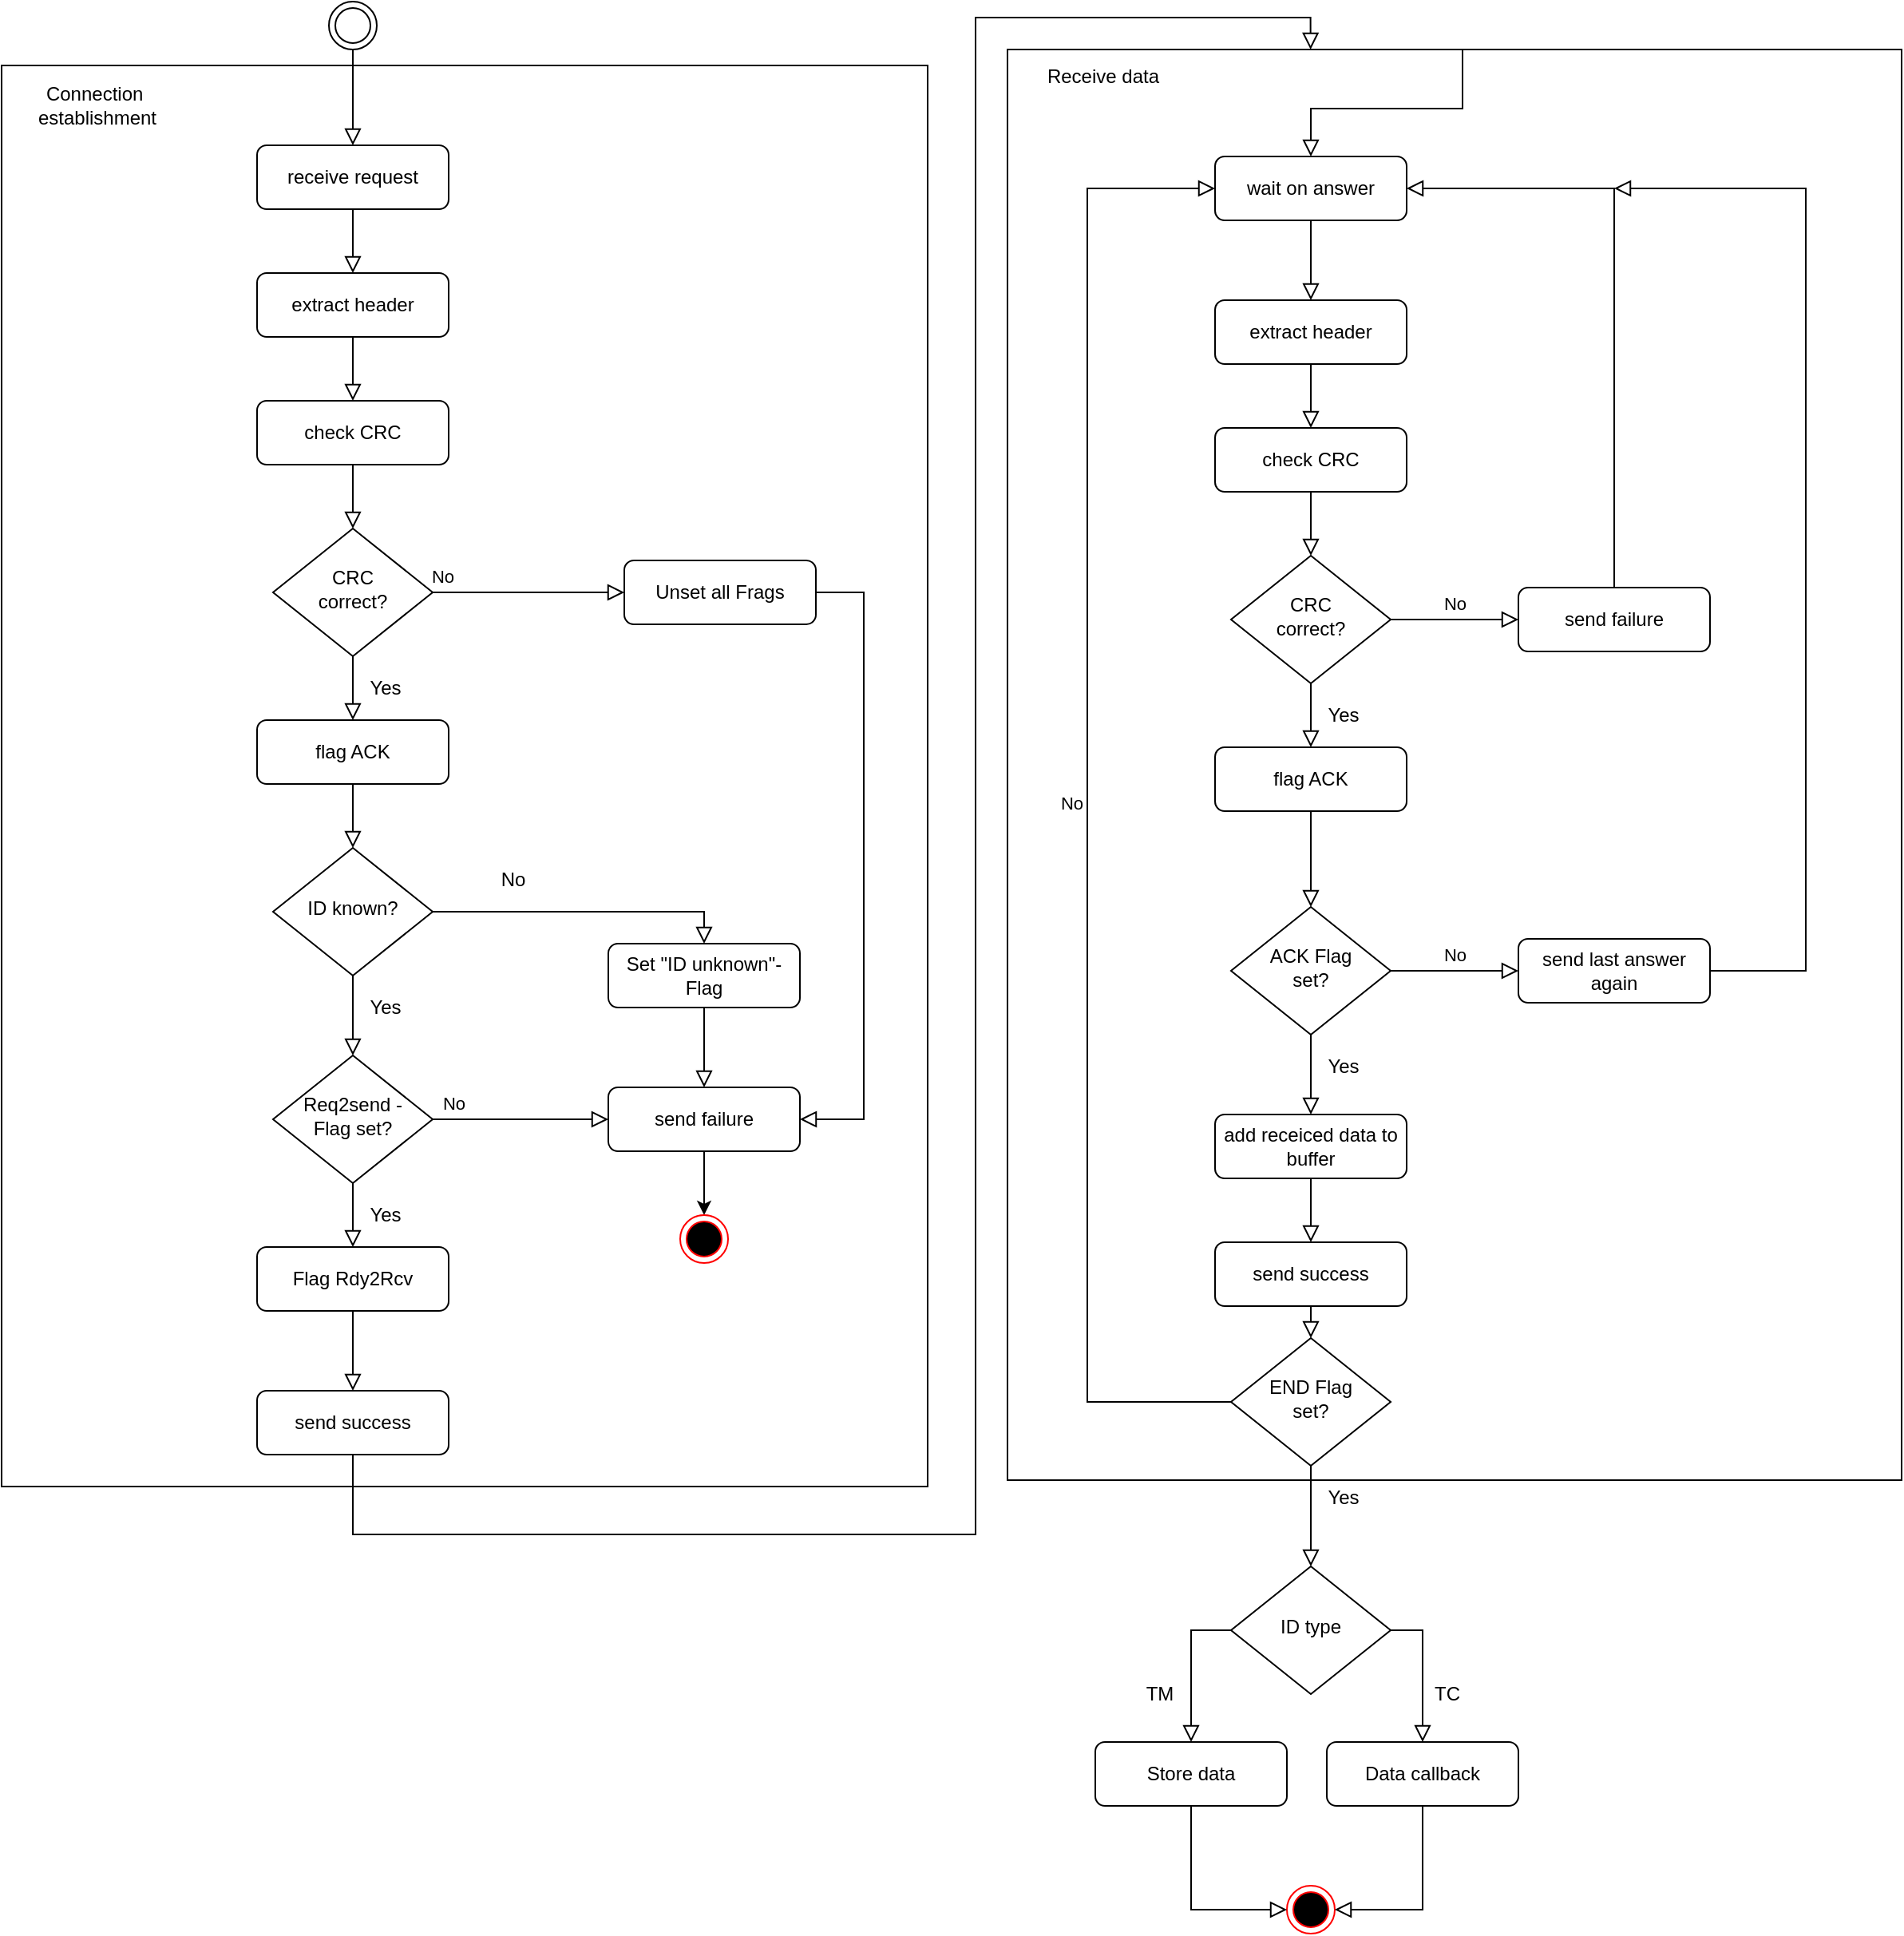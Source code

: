 <mxfile version="13.2.3" type="device"><diagram id="C5RBs43oDa-KdzZeNtuy" name="Page-1"><mxGraphModel dx="1572" dy="2151" grid="1" gridSize="10" guides="1" tooltips="1" connect="1" arrows="1" fold="1" page="1" pageScale="1" pageWidth="827" pageHeight="1169" math="0" shadow="0"><root><mxCell id="WIyWlLk6GJQsqaUBKTNV-0"/><mxCell id="WIyWlLk6GJQsqaUBKTNV-1" parent="WIyWlLk6GJQsqaUBKTNV-0"/><mxCell id="WIyWlLk6GJQsqaUBKTNV-2" value="" style="rounded=0;html=1;jettySize=auto;orthogonalLoop=1;fontSize=11;endArrow=block;endFill=0;endSize=8;strokeWidth=1;shadow=0;labelBackgroundColor=none;edgeStyle=orthogonalEdgeStyle;entryX=0.5;entryY=0;entryDx=0;entryDy=0;entryPerimeter=0;" parent="WIyWlLk6GJQsqaUBKTNV-1" source="WIyWlLk6GJQsqaUBKTNV-3" target="x0lvqLqrBU_UgT-Oj1TX-1" edge="1"><mxGeometry relative="1" as="geometry"><mxPoint x="220" y="455" as="targetPoint"/></mxGeometry></mxCell><mxCell id="WIyWlLk6GJQsqaUBKTNV-3" value="receive request" style="rounded=1;whiteSpace=wrap;html=1;fontSize=12;glass=0;strokeWidth=1;shadow=0;" parent="WIyWlLk6GJQsqaUBKTNV-1" vertex="1"><mxGeometry x="160" y="-60" width="120" height="40" as="geometry"/></mxCell><mxCell id="x0lvqLqrBU_UgT-Oj1TX-0" value="" style="rounded=0;html=1;jettySize=auto;orthogonalLoop=1;fontSize=11;endArrow=block;endFill=0;endSize=8;strokeWidth=1;shadow=0;labelBackgroundColor=none;edgeStyle=orthogonalEdgeStyle;entryX=0.5;entryY=0;entryDx=0;entryDy=0;" parent="WIyWlLk6GJQsqaUBKTNV-1" source="x0lvqLqrBU_UgT-Oj1TX-1" target="x0lvqLqrBU_UgT-Oj1TX-3" edge="1"><mxGeometry relative="1" as="geometry"><mxPoint x="250" y="70" as="targetPoint"/></mxGeometry></mxCell><mxCell id="x0lvqLqrBU_UgT-Oj1TX-1" value="extract header" style="rounded=1;whiteSpace=wrap;html=1;fontSize=12;glass=0;strokeWidth=1;shadow=0;" parent="WIyWlLk6GJQsqaUBKTNV-1" vertex="1"><mxGeometry x="160" y="20" width="120" height="40" as="geometry"/></mxCell><mxCell id="x0lvqLqrBU_UgT-Oj1TX-2" value="" style="rounded=0;html=1;jettySize=auto;orthogonalLoop=1;fontSize=11;endArrow=block;endFill=0;endSize=8;strokeWidth=1;shadow=0;labelBackgroundColor=none;edgeStyle=orthogonalEdgeStyle;" parent="WIyWlLk6GJQsqaUBKTNV-1" source="x0lvqLqrBU_UgT-Oj1TX-3" target="x0lvqLqrBU_UgT-Oj1TX-7" edge="1"><mxGeometry relative="1" as="geometry"><mxPoint x="220" y="230" as="targetPoint"/></mxGeometry></mxCell><mxCell id="x0lvqLqrBU_UgT-Oj1TX-3" value="check CRC" style="rounded=1;whiteSpace=wrap;html=1;fontSize=12;glass=0;strokeWidth=1;shadow=0;" parent="WIyWlLk6GJQsqaUBKTNV-1" vertex="1"><mxGeometry x="160" y="100" width="120" height="40" as="geometry"/></mxCell><mxCell id="x0lvqLqrBU_UgT-Oj1TX-6" value="No" style="edgeStyle=orthogonalEdgeStyle;rounded=0;html=1;jettySize=auto;orthogonalLoop=1;fontSize=11;endArrow=block;endFill=0;endSize=8;strokeWidth=1;shadow=0;labelBackgroundColor=none;exitX=1;exitY=0.5;exitDx=0;exitDy=0;" parent="WIyWlLk6GJQsqaUBKTNV-1" source="x0lvqLqrBU_UgT-Oj1TX-7" target="x0lvqLqrBU_UgT-Oj1TX-8" edge="1"><mxGeometry x="-0.9" y="10" relative="1" as="geometry"><mxPoint as="offset"/><Array as="points"><mxPoint x="420" y="220"/></Array></mxGeometry></mxCell><mxCell id="x0lvqLqrBU_UgT-Oj1TX-7" value="CRC &lt;br&gt;correct?" style="rhombus;whiteSpace=wrap;html=1;shadow=0;fontFamily=Helvetica;fontSize=12;align=center;strokeWidth=1;spacing=6;spacingTop=-4;" parent="WIyWlLk6GJQsqaUBKTNV-1" vertex="1"><mxGeometry x="170" y="180" width="100" height="80" as="geometry"/></mxCell><mxCell id="x0lvqLqrBU_UgT-Oj1TX-8" value="Unset all Frags" style="rounded=1;whiteSpace=wrap;html=1;fontSize=12;glass=0;strokeWidth=1;shadow=0;" parent="WIyWlLk6GJQsqaUBKTNV-1" vertex="1"><mxGeometry x="390" y="200" width="120" height="40" as="geometry"/></mxCell><mxCell id="x0lvqLqrBU_UgT-Oj1TX-10" value="" style="rounded=0;html=1;jettySize=auto;orthogonalLoop=1;fontSize=11;endArrow=block;endFill=0;endSize=8;strokeWidth=1;shadow=0;labelBackgroundColor=none;edgeStyle=orthogonalEdgeStyle;exitX=0.5;exitY=1;exitDx=0;exitDy=0;entryX=0.5;entryY=0;entryDx=0;entryDy=0;" parent="WIyWlLk6GJQsqaUBKTNV-1" source="x0lvqLqrBU_UgT-Oj1TX-7" target="x0lvqLqrBU_UgT-Oj1TX-14" edge="1"><mxGeometry relative="1" as="geometry"><mxPoint x="220" y="390" as="targetPoint"/><mxPoint x="219.5" y="340" as="sourcePoint"/></mxGeometry></mxCell><mxCell id="x0lvqLqrBU_UgT-Oj1TX-14" value="flag ACK" style="rounded=1;whiteSpace=wrap;html=1;fontSize=12;glass=0;strokeWidth=1;shadow=0;" parent="WIyWlLk6GJQsqaUBKTNV-1" vertex="1"><mxGeometry x="160" y="300" width="120" height="40" as="geometry"/></mxCell><mxCell id="x0lvqLqrBU_UgT-Oj1TX-15" value="Yes" style="text;html=1;align=center;verticalAlign=middle;resizable=0;points=[];autosize=1;" parent="WIyWlLk6GJQsqaUBKTNV-1" vertex="1"><mxGeometry x="220" y="270" width="40" height="20" as="geometry"/></mxCell><mxCell id="x0lvqLqrBU_UgT-Oj1TX-20" value="No" style="edgeStyle=orthogonalEdgeStyle;rounded=0;html=1;jettySize=auto;orthogonalLoop=1;fontSize=11;endArrow=block;endFill=0;endSize=8;strokeWidth=1;shadow=0;labelBackgroundColor=none;entryX=0;entryY=0.5;entryDx=0;entryDy=0;" parent="WIyWlLk6GJQsqaUBKTNV-1" source="x0lvqLqrBU_UgT-Oj1TX-21" target="x0lvqLqrBU_UgT-Oj1TX-44" edge="1"><mxGeometry x="-0.765" y="10" relative="1" as="geometry"><mxPoint as="offset"/><mxPoint x="410" y="590" as="targetPoint"/><Array as="points"><mxPoint x="350" y="550"/><mxPoint x="350" y="550"/></Array></mxGeometry></mxCell><mxCell id="x0lvqLqrBU_UgT-Oj1TX-21" value="Req2send -&lt;br&gt;Flag set?" style="rhombus;whiteSpace=wrap;html=1;shadow=0;fontFamily=Helvetica;fontSize=12;align=center;strokeWidth=1;spacing=6;spacingTop=-4;" parent="WIyWlLk6GJQsqaUBKTNV-1" vertex="1"><mxGeometry x="170" y="510" width="100" height="80" as="geometry"/></mxCell><mxCell id="x0lvqLqrBU_UgT-Oj1TX-23" value="" style="rounded=0;html=1;jettySize=auto;orthogonalLoop=1;fontSize=11;endArrow=block;endFill=0;endSize=8;strokeWidth=1;shadow=0;labelBackgroundColor=none;edgeStyle=orthogonalEdgeStyle;exitX=0.5;exitY=1;exitDx=0;exitDy=0;entryX=0.5;entryY=0;entryDx=0;entryDy=0;" parent="WIyWlLk6GJQsqaUBKTNV-1" source="x0lvqLqrBU_UgT-Oj1TX-21" target="x0lvqLqrBU_UgT-Oj1TX-26" edge="1"><mxGeometry relative="1" as="geometry"><mxPoint x="220" y="660" as="targetPoint"/><mxPoint x="219.5" y="690" as="sourcePoint"/></mxGeometry></mxCell><mxCell id="x0lvqLqrBU_UgT-Oj1TX-24" value="Yes" style="text;html=1;align=center;verticalAlign=middle;resizable=0;points=[];autosize=1;" parent="WIyWlLk6GJQsqaUBKTNV-1" vertex="1"><mxGeometry x="220" y="600" width="40" height="20" as="geometry"/></mxCell><mxCell id="x0lvqLqrBU_UgT-Oj1TX-26" value="Flag Rdy2Rcv" style="rounded=1;whiteSpace=wrap;html=1;fontSize=12;glass=0;strokeWidth=1;shadow=0;" parent="WIyWlLk6GJQsqaUBKTNV-1" vertex="1"><mxGeometry x="160" y="630" width="120" height="40" as="geometry"/></mxCell><mxCell id="x0lvqLqrBU_UgT-Oj1TX-43" value="" style="rounded=0;html=1;jettySize=auto;orthogonalLoop=1;fontSize=11;endArrow=block;endFill=0;endSize=8;strokeWidth=1;shadow=0;labelBackgroundColor=none;edgeStyle=orthogonalEdgeStyle;exitX=1;exitY=0.5;exitDx=0;exitDy=0;entryX=1;entryY=0.5;entryDx=0;entryDy=0;" parent="WIyWlLk6GJQsqaUBKTNV-1" source="x0lvqLqrBU_UgT-Oj1TX-8" target="x0lvqLqrBU_UgT-Oj1TX-44" edge="1"><mxGeometry relative="1" as="geometry"><mxPoint x="390" y="710" as="targetPoint"/><mxPoint x="250" y="500" as="sourcePoint"/><Array as="points"><mxPoint x="540" y="220"/><mxPoint x="540" y="550"/></Array></mxGeometry></mxCell><mxCell id="x0lvqLqrBU_UgT-Oj1TX-52" value="" style="edgeStyle=orthogonalEdgeStyle;rounded=0;orthogonalLoop=1;jettySize=auto;html=1;entryX=0.5;entryY=0;entryDx=0;entryDy=0;exitX=0.5;exitY=1;exitDx=0;exitDy=0;" parent="WIyWlLk6GJQsqaUBKTNV-1" source="x0lvqLqrBU_UgT-Oj1TX-44" target="x0lvqLqrBU_UgT-Oj1TX-102" edge="1"><mxGeometry relative="1" as="geometry"><mxPoint x="461" y="730" as="targetPoint"/><mxPoint x="440" y="630" as="sourcePoint"/><Array as="points"/></mxGeometry></mxCell><mxCell id="x0lvqLqrBU_UgT-Oj1TX-44" value="send failure" style="rounded=1;whiteSpace=wrap;html=1;fontSize=12;glass=0;strokeWidth=1;shadow=0;" parent="WIyWlLk6GJQsqaUBKTNV-1" vertex="1"><mxGeometry x="380" y="530" width="120" height="40" as="geometry"/></mxCell><mxCell id="x0lvqLqrBU_UgT-Oj1TX-45" value="send success" style="rounded=1;whiteSpace=wrap;html=1;fontSize=12;glass=0;strokeWidth=1;shadow=0;" parent="WIyWlLk6GJQsqaUBKTNV-1" vertex="1"><mxGeometry x="160" y="720" width="120" height="40" as="geometry"/></mxCell><mxCell id="x0lvqLqrBU_UgT-Oj1TX-46" value="" style="rounded=0;html=1;jettySize=auto;orthogonalLoop=1;fontSize=11;endArrow=block;endFill=0;endSize=8;strokeWidth=1;shadow=0;labelBackgroundColor=none;edgeStyle=orthogonalEdgeStyle;exitX=0.5;exitY=1;exitDx=0;exitDy=0;entryX=0.5;entryY=0;entryDx=0;entryDy=0;" parent="WIyWlLk6GJQsqaUBKTNV-1" source="x0lvqLqrBU_UgT-Oj1TX-26" target="x0lvqLqrBU_UgT-Oj1TX-45" edge="1"><mxGeometry relative="1" as="geometry"><mxPoint x="400" y="730" as="targetPoint"/><mxPoint x="400" y="680" as="sourcePoint"/></mxGeometry></mxCell><mxCell id="x0lvqLqrBU_UgT-Oj1TX-49" value="wait on answer" style="rounded=1;whiteSpace=wrap;html=1;fontSize=12;glass=0;strokeWidth=1;shadow=0;" parent="WIyWlLk6GJQsqaUBKTNV-1" vertex="1"><mxGeometry x="760" y="-53" width="120" height="40" as="geometry"/></mxCell><mxCell id="x0lvqLqrBU_UgT-Oj1TX-50" value="" style="rounded=0;html=1;jettySize=auto;orthogonalLoop=1;fontSize=11;endArrow=block;endFill=0;endSize=8;strokeWidth=1;shadow=0;labelBackgroundColor=none;edgeStyle=orthogonalEdgeStyle;exitX=0.5;exitY=1;exitDx=0;exitDy=0;entryX=0.339;entryY=0;entryDx=0;entryDy=0;entryPerimeter=0;" parent="WIyWlLk6GJQsqaUBKTNV-1" source="x0lvqLqrBU_UgT-Oj1TX-45" target="x0lvqLqrBU_UgT-Oj1TX-92" edge="1"><mxGeometry relative="1" as="geometry"><mxPoint x="220" y="850" as="targetPoint"/><mxPoint x="400" y="680" as="sourcePoint"/><Array as="points"><mxPoint x="220" y="810"/><mxPoint x="610" y="810"/><mxPoint x="610" y="-140"/><mxPoint x="820" y="-140"/></Array></mxGeometry></mxCell><mxCell id="x0lvqLqrBU_UgT-Oj1TX-54" value="" style="rounded=0;html=1;jettySize=auto;orthogonalLoop=1;fontSize=11;endArrow=block;endFill=0;endSize=8;strokeWidth=1;shadow=0;labelBackgroundColor=none;edgeStyle=orthogonalEdgeStyle;entryX=0.5;entryY=0;entryDx=0;entryDy=0;" parent="WIyWlLk6GJQsqaUBKTNV-1" source="x0lvqLqrBU_UgT-Oj1TX-55" target="x0lvqLqrBU_UgT-Oj1TX-57" edge="1"><mxGeometry relative="1" as="geometry"><mxPoint x="850" y="87" as="targetPoint"/></mxGeometry></mxCell><mxCell id="x0lvqLqrBU_UgT-Oj1TX-55" value="extract header" style="rounded=1;whiteSpace=wrap;html=1;fontSize=12;glass=0;strokeWidth=1;shadow=0;" parent="WIyWlLk6GJQsqaUBKTNV-1" vertex="1"><mxGeometry x="760" y="37" width="120" height="40" as="geometry"/></mxCell><mxCell id="x0lvqLqrBU_UgT-Oj1TX-56" value="" style="rounded=0;html=1;jettySize=auto;orthogonalLoop=1;fontSize=11;endArrow=block;endFill=0;endSize=8;strokeWidth=1;shadow=0;labelBackgroundColor=none;edgeStyle=orthogonalEdgeStyle;" parent="WIyWlLk6GJQsqaUBKTNV-1" source="x0lvqLqrBU_UgT-Oj1TX-57" target="x0lvqLqrBU_UgT-Oj1TX-58" edge="1"><mxGeometry relative="1" as="geometry"><mxPoint x="820" y="247" as="targetPoint"/></mxGeometry></mxCell><mxCell id="x0lvqLqrBU_UgT-Oj1TX-57" value="check CRC" style="rounded=1;whiteSpace=wrap;html=1;fontSize=12;glass=0;strokeWidth=1;shadow=0;" parent="WIyWlLk6GJQsqaUBKTNV-1" vertex="1"><mxGeometry x="760" y="117" width="120" height="40" as="geometry"/></mxCell><mxCell id="x0lvqLqrBU_UgT-Oj1TX-58" value="CRC &lt;br&gt;correct?" style="rhombus;whiteSpace=wrap;html=1;shadow=0;fontFamily=Helvetica;fontSize=12;align=center;strokeWidth=1;spacing=6;spacingTop=-4;" parent="WIyWlLk6GJQsqaUBKTNV-1" vertex="1"><mxGeometry x="770" y="197" width="100" height="80" as="geometry"/></mxCell><mxCell id="x0lvqLqrBU_UgT-Oj1TX-59" value="" style="rounded=0;html=1;jettySize=auto;orthogonalLoop=1;fontSize=11;endArrow=block;endFill=0;endSize=8;strokeWidth=1;shadow=0;labelBackgroundColor=none;edgeStyle=orthogonalEdgeStyle;exitX=0.5;exitY=1;exitDx=0;exitDy=0;entryX=0.5;entryY=0;entryDx=0;entryDy=0;" parent="WIyWlLk6GJQsqaUBKTNV-1" source="x0lvqLqrBU_UgT-Oj1TX-58" target="x0lvqLqrBU_UgT-Oj1TX-61" edge="1"><mxGeometry relative="1" as="geometry"><mxPoint x="820" y="407" as="targetPoint"/><mxPoint x="819.5" y="357" as="sourcePoint"/></mxGeometry></mxCell><mxCell id="x0lvqLqrBU_UgT-Oj1TX-60" value="" style="rounded=0;html=1;jettySize=auto;orthogonalLoop=1;fontSize=11;endArrow=block;endFill=0;endSize=8;strokeWidth=1;shadow=0;labelBackgroundColor=none;edgeStyle=orthogonalEdgeStyle;entryX=0.5;entryY=0;entryDx=0;entryDy=0;" parent="WIyWlLk6GJQsqaUBKTNV-1" source="x0lvqLqrBU_UgT-Oj1TX-61" target="x0lvqLqrBU_UgT-Oj1TX-67" edge="1"><mxGeometry relative="1" as="geometry"><mxPoint x="820" y="407" as="targetPoint"/></mxGeometry></mxCell><mxCell id="x0lvqLqrBU_UgT-Oj1TX-61" value="flag ACK" style="rounded=1;whiteSpace=wrap;html=1;fontSize=12;glass=0;strokeWidth=1;shadow=0;" parent="WIyWlLk6GJQsqaUBKTNV-1" vertex="1"><mxGeometry x="760" y="317" width="120" height="40" as="geometry"/></mxCell><mxCell id="x0lvqLqrBU_UgT-Oj1TX-62" value="Yes" style="text;html=1;align=center;verticalAlign=middle;resizable=0;points=[];autosize=1;" parent="WIyWlLk6GJQsqaUBKTNV-1" vertex="1"><mxGeometry x="820" y="287" width="40" height="20" as="geometry"/></mxCell><mxCell id="x0lvqLqrBU_UgT-Oj1TX-63" value="" style="rounded=0;html=1;jettySize=auto;orthogonalLoop=1;fontSize=11;endArrow=block;endFill=0;endSize=8;strokeWidth=1;shadow=0;labelBackgroundColor=none;edgeStyle=orthogonalEdgeStyle;exitX=0.5;exitY=1;exitDx=0;exitDy=0;entryX=0.5;entryY=0;entryDx=0;entryDy=0;" parent="WIyWlLk6GJQsqaUBKTNV-1" source="x0lvqLqrBU_UgT-Oj1TX-49" target="x0lvqLqrBU_UgT-Oj1TX-55" edge="1"><mxGeometry relative="1" as="geometry"><mxPoint x="830" y="-43" as="targetPoint"/><mxPoint x="830" y="-93" as="sourcePoint"/></mxGeometry></mxCell><mxCell id="x0lvqLqrBU_UgT-Oj1TX-66" value="No" style="edgeStyle=orthogonalEdgeStyle;rounded=0;html=1;jettySize=auto;orthogonalLoop=1;fontSize=11;endArrow=block;endFill=0;endSize=8;strokeWidth=1;shadow=0;labelBackgroundColor=none;entryX=0;entryY=0.5;entryDx=0;entryDy=0;" parent="WIyWlLk6GJQsqaUBKTNV-1" source="x0lvqLqrBU_UgT-Oj1TX-67" target="x0lvqLqrBU_UgT-Oj1TX-71" edge="1"><mxGeometry y="10" relative="1" as="geometry"><mxPoint as="offset"/><mxPoint x="960" y="537" as="targetPoint"/></mxGeometry></mxCell><mxCell id="x0lvqLqrBU_UgT-Oj1TX-67" value="ACK Flag &lt;br&gt;set?" style="rhombus;whiteSpace=wrap;html=1;shadow=0;fontFamily=Helvetica;fontSize=12;align=center;strokeWidth=1;spacing=6;spacingTop=-4;" parent="WIyWlLk6GJQsqaUBKTNV-1" vertex="1"><mxGeometry x="770" y="417" width="100" height="80" as="geometry"/></mxCell><mxCell id="x0lvqLqrBU_UgT-Oj1TX-68" value="" style="rounded=0;html=1;jettySize=auto;orthogonalLoop=1;fontSize=11;endArrow=block;endFill=0;endSize=8;strokeWidth=1;shadow=0;labelBackgroundColor=none;edgeStyle=orthogonalEdgeStyle;exitX=0.5;exitY=1;exitDx=0;exitDy=0;entryX=0.5;entryY=0;entryDx=0;entryDy=0;" parent="WIyWlLk6GJQsqaUBKTNV-1" source="x0lvqLqrBU_UgT-Oj1TX-67" target="x0lvqLqrBU_UgT-Oj1TX-70" edge="1"><mxGeometry relative="1" as="geometry"><mxPoint x="820" y="537" as="targetPoint"/><mxPoint x="819.5" y="597" as="sourcePoint"/></mxGeometry></mxCell><mxCell id="x0lvqLqrBU_UgT-Oj1TX-69" value="Yes" style="text;html=1;align=center;verticalAlign=middle;resizable=0;points=[];autosize=1;" parent="WIyWlLk6GJQsqaUBKTNV-1" vertex="1"><mxGeometry x="820" y="507" width="40" height="20" as="geometry"/></mxCell><mxCell id="x0lvqLqrBU_UgT-Oj1TX-70" value="add receiced data to buffer" style="rounded=1;whiteSpace=wrap;html=1;fontSize=12;glass=0;strokeWidth=1;shadow=0;" parent="WIyWlLk6GJQsqaUBKTNV-1" vertex="1"><mxGeometry x="760" y="547" width="120" height="40" as="geometry"/></mxCell><mxCell id="x0lvqLqrBU_UgT-Oj1TX-71" value="send last answer again" style="rounded=1;whiteSpace=wrap;html=1;fontSize=12;glass=0;strokeWidth=1;shadow=0;" parent="WIyWlLk6GJQsqaUBKTNV-1" vertex="1"><mxGeometry x="950" y="437" width="120" height="40" as="geometry"/></mxCell><mxCell id="x0lvqLqrBU_UgT-Oj1TX-72" value="" style="rounded=0;html=1;jettySize=auto;orthogonalLoop=1;fontSize=11;endArrow=block;endFill=0;endSize=8;strokeWidth=1;shadow=0;labelBackgroundColor=none;edgeStyle=orthogonalEdgeStyle;exitX=1;exitY=0.5;exitDx=0;exitDy=0;" parent="WIyWlLk6GJQsqaUBKTNV-1" source="x0lvqLqrBU_UgT-Oj1TX-71" edge="1"><mxGeometry relative="1" as="geometry"><mxPoint x="1010" y="-33" as="targetPoint"/><mxPoint x="830" y="167" as="sourcePoint"/><Array as="points"><mxPoint x="1130" y="457"/><mxPoint x="1130" y="-33"/></Array></mxGeometry></mxCell><mxCell id="x0lvqLqrBU_UgT-Oj1TX-74" value="END Flag &lt;br&gt;set?" style="rhombus;whiteSpace=wrap;html=1;shadow=0;fontFamily=Helvetica;fontSize=12;align=center;strokeWidth=1;spacing=6;spacingTop=-4;" parent="WIyWlLk6GJQsqaUBKTNV-1" vertex="1"><mxGeometry x="770" y="687" width="100" height="80" as="geometry"/></mxCell><mxCell id="x0lvqLqrBU_UgT-Oj1TX-79" value="No" style="edgeStyle=orthogonalEdgeStyle;rounded=0;html=1;jettySize=auto;orthogonalLoop=1;fontSize=11;endArrow=block;endFill=0;endSize=8;strokeWidth=1;shadow=0;labelBackgroundColor=none;exitX=0;exitY=0.5;exitDx=0;exitDy=0;entryX=0;entryY=0.5;entryDx=0;entryDy=0;" parent="WIyWlLk6GJQsqaUBKTNV-1" source="x0lvqLqrBU_UgT-Oj1TX-74" target="x0lvqLqrBU_UgT-Oj1TX-49" edge="1"><mxGeometry y="10" relative="1" as="geometry"><mxPoint as="offset"/><mxPoint x="680" y="-33" as="targetPoint"/><mxPoint x="680" y="666.5" as="sourcePoint"/><Array as="points"><mxPoint x="680" y="727"/><mxPoint x="680" y="-33"/></Array></mxGeometry></mxCell><mxCell id="x0lvqLqrBU_UgT-Oj1TX-80" value="No" style="edgeStyle=orthogonalEdgeStyle;rounded=0;html=1;jettySize=auto;orthogonalLoop=1;fontSize=11;endArrow=block;endFill=0;endSize=8;strokeWidth=1;shadow=0;labelBackgroundColor=none;exitX=1;exitY=0.5;exitDx=0;exitDy=0;entryX=0;entryY=0.5;entryDx=0;entryDy=0;" parent="WIyWlLk6GJQsqaUBKTNV-1" source="x0lvqLqrBU_UgT-Oj1TX-58" target="x0lvqLqrBU_UgT-Oj1TX-81" edge="1"><mxGeometry y="10" relative="1" as="geometry"><mxPoint as="offset"/><mxPoint x="940" y="137" as="targetPoint"/><mxPoint x="880" y="467" as="sourcePoint"/></mxGeometry></mxCell><mxCell id="x0lvqLqrBU_UgT-Oj1TX-81" value="send failure" style="rounded=1;whiteSpace=wrap;html=1;fontSize=12;glass=0;strokeWidth=1;shadow=0;" parent="WIyWlLk6GJQsqaUBKTNV-1" vertex="1"><mxGeometry x="950" y="217" width="120" height="40" as="geometry"/></mxCell><mxCell id="x0lvqLqrBU_UgT-Oj1TX-82" value="" style="rounded=0;html=1;jettySize=auto;orthogonalLoop=1;fontSize=11;endArrow=block;endFill=0;endSize=8;strokeWidth=1;shadow=0;labelBackgroundColor=none;edgeStyle=orthogonalEdgeStyle;exitX=0.5;exitY=0;exitDx=0;exitDy=0;entryX=1;entryY=0.5;entryDx=0;entryDy=0;" parent="WIyWlLk6GJQsqaUBKTNV-1" source="x0lvqLqrBU_UgT-Oj1TX-81" target="x0lvqLqrBU_UgT-Oj1TX-49" edge="1"><mxGeometry relative="1" as="geometry"><mxPoint x="1000" y="-133" as="targetPoint"/><mxPoint x="1000" y="-183" as="sourcePoint"/></mxGeometry></mxCell><mxCell id="x0lvqLqrBU_UgT-Oj1TX-84" value="send success" style="rounded=1;whiteSpace=wrap;html=1;fontSize=12;glass=0;strokeWidth=1;shadow=0;" parent="WIyWlLk6GJQsqaUBKTNV-1" vertex="1"><mxGeometry x="760" y="627" width="120" height="40" as="geometry"/></mxCell><mxCell id="x0lvqLqrBU_UgT-Oj1TX-85" value="" style="rounded=0;html=1;jettySize=auto;orthogonalLoop=1;fontSize=11;endArrow=block;endFill=0;endSize=8;strokeWidth=1;shadow=0;labelBackgroundColor=none;edgeStyle=orthogonalEdgeStyle;entryX=0.5;entryY=0;entryDx=0;entryDy=0;exitX=0.5;exitY=1;exitDx=0;exitDy=0;" parent="WIyWlLk6GJQsqaUBKTNV-1" source="x0lvqLqrBU_UgT-Oj1TX-70" target="x0lvqLqrBU_UgT-Oj1TX-84" edge="1"><mxGeometry relative="1" as="geometry"><mxPoint x="830" y="427" as="targetPoint"/><mxPoint x="830" y="367" as="sourcePoint"/></mxGeometry></mxCell><mxCell id="x0lvqLqrBU_UgT-Oj1TX-86" value="" style="rounded=0;html=1;jettySize=auto;orthogonalLoop=1;fontSize=11;endArrow=block;endFill=0;endSize=8;strokeWidth=1;shadow=0;labelBackgroundColor=none;edgeStyle=orthogonalEdgeStyle;entryX=0.5;entryY=0;entryDx=0;entryDy=0;exitX=0.5;exitY=1;exitDx=0;exitDy=0;" parent="WIyWlLk6GJQsqaUBKTNV-1" source="x0lvqLqrBU_UgT-Oj1TX-84" target="x0lvqLqrBU_UgT-Oj1TX-74" edge="1"><mxGeometry relative="1" as="geometry"><mxPoint x="830" y="637" as="targetPoint"/><mxPoint x="830" y="597" as="sourcePoint"/></mxGeometry></mxCell><mxCell id="x0lvqLqrBU_UgT-Oj1TX-90" value="Yes" style="text;html=1;align=center;verticalAlign=middle;resizable=0;points=[];autosize=1;" parent="WIyWlLk6GJQsqaUBKTNV-1" vertex="1"><mxGeometry x="820" y="777" width="40" height="20" as="geometry"/></mxCell><mxCell id="x0lvqLqrBU_UgT-Oj1TX-92" value="" style="rounded=0;whiteSpace=wrap;html=1;fillColor=none;" parent="WIyWlLk6GJQsqaUBKTNV-1" vertex="1"><mxGeometry x="630" y="-120" width="560" height="896" as="geometry"/></mxCell><mxCell id="x0lvqLqrBU_UgT-Oj1TX-96" value="" style="rounded=0;html=1;jettySize=auto;orthogonalLoop=1;fontSize=11;endArrow=block;endFill=0;endSize=8;strokeWidth=1;shadow=0;labelBackgroundColor=none;edgeStyle=orthogonalEdgeStyle;exitX=0.5;exitY=0;exitDx=0;exitDy=0;" parent="WIyWlLk6GJQsqaUBKTNV-1" source="x0lvqLqrBU_UgT-Oj1TX-92" edge="1"><mxGeometry relative="1" as="geometry"><mxPoint x="820" y="-53" as="targetPoint"/><mxPoint x="869" y="-103" as="sourcePoint"/><Array as="points"><mxPoint x="915" y="-83"/><mxPoint x="820" y="-83"/></Array></mxGeometry></mxCell><mxCell id="x0lvqLqrBU_UgT-Oj1TX-97" value="Receive data" style="text;html=1;strokeColor=none;fillColor=none;align=center;verticalAlign=middle;whiteSpace=wrap;rounded=0;" parent="WIyWlLk6GJQsqaUBKTNV-1" vertex="1"><mxGeometry x="640" y="-113" width="100" height="20" as="geometry"/></mxCell><mxCell id="x0lvqLqrBU_UgT-Oj1TX-101" value="" style="ellipse;html=1;shape=endState;fillColor=#000000;strokeColor=#ff0000;" parent="WIyWlLk6GJQsqaUBKTNV-1" vertex="1"><mxGeometry x="805" y="1030" width="30" height="30" as="geometry"/></mxCell><mxCell id="x0lvqLqrBU_UgT-Oj1TX-102" value="" style="ellipse;html=1;shape=endState;fillColor=#000000;strokeColor=#ff0000;rotation=0;" parent="WIyWlLk6GJQsqaUBKTNV-1" vertex="1"><mxGeometry x="425" y="610" width="30" height="30" as="geometry"/></mxCell><mxCell id="x0lvqLqrBU_UgT-Oj1TX-105" value="" style="ellipse;shape=doubleEllipse;html=1;dashed=0;whitespace=wrap;aspect=fixed;fillColor=none;" parent="WIyWlLk6GJQsqaUBKTNV-1" vertex="1"><mxGeometry x="205" y="-150" width="30" height="30" as="geometry"/></mxCell><mxCell id="x0lvqLqrBU_UgT-Oj1TX-106" value="" style="rounded=0;html=1;jettySize=auto;orthogonalLoop=1;fontSize=11;endArrow=block;endFill=0;endSize=8;strokeWidth=1;shadow=0;labelBackgroundColor=none;edgeStyle=orthogonalEdgeStyle;exitX=0.5;exitY=1;exitDx=0;exitDy=0;" parent="WIyWlLk6GJQsqaUBKTNV-1" source="x0lvqLqrBU_UgT-Oj1TX-105" edge="1"><mxGeometry relative="1" as="geometry"><mxPoint x="220" y="-60" as="targetPoint"/><mxPoint x="230" y="70" as="sourcePoint"/></mxGeometry></mxCell><mxCell id="x0lvqLqrBU_UgT-Oj1TX-108" value="" style="rounded=0;html=1;jettySize=auto;orthogonalLoop=1;fontSize=11;endArrow=block;endFill=0;endSize=8;strokeWidth=1;shadow=0;labelBackgroundColor=none;edgeStyle=orthogonalEdgeStyle;entryX=0.5;entryY=0;entryDx=0;entryDy=0;exitX=0.5;exitY=1;exitDx=0;exitDy=0;" parent="WIyWlLk6GJQsqaUBKTNV-1" source="x0lvqLqrBU_UgT-Oj1TX-74" target="x0lvqLqrBU_UgT-Oj1TX-109" edge="1"><mxGeometry relative="1" as="geometry"><mxPoint x="150" y="1794" as="targetPoint"/><mxPoint x="150" y="1754" as="sourcePoint"/></mxGeometry></mxCell><mxCell id="x0lvqLqrBU_UgT-Oj1TX-109" value="ID type" style="rhombus;whiteSpace=wrap;html=1;shadow=0;fontFamily=Helvetica;fontSize=12;align=center;strokeWidth=1;spacing=6;spacingTop=-4;" parent="WIyWlLk6GJQsqaUBKTNV-1" vertex="1"><mxGeometry x="770" y="830" width="100" height="80" as="geometry"/></mxCell><mxCell id="x0lvqLqrBU_UgT-Oj1TX-110" value="" style="rounded=0;html=1;jettySize=auto;orthogonalLoop=1;fontSize=11;endArrow=block;endFill=0;endSize=8;strokeWidth=1;shadow=0;labelBackgroundColor=none;edgeStyle=orthogonalEdgeStyle;exitX=1;exitY=0.5;exitDx=0;exitDy=0;entryX=0.5;entryY=0;entryDx=0;entryDy=0;" parent="WIyWlLk6GJQsqaUBKTNV-1" source="x0lvqLqrBU_UgT-Oj1TX-109" target="x0lvqLqrBU_UgT-Oj1TX-117" edge="1"><mxGeometry relative="1" as="geometry"><mxPoint x="930" y="870" as="targetPoint"/><mxPoint x="830" y="800" as="sourcePoint"/></mxGeometry></mxCell><mxCell id="x0lvqLqrBU_UgT-Oj1TX-111" value="" style="rounded=0;html=1;jettySize=auto;orthogonalLoop=1;fontSize=11;endArrow=block;endFill=0;endSize=8;strokeWidth=1;shadow=0;labelBackgroundColor=none;edgeStyle=orthogonalEdgeStyle;exitX=0;exitY=0.5;exitDx=0;exitDy=0;entryX=0.5;entryY=0;entryDx=0;entryDy=0;" parent="WIyWlLk6GJQsqaUBKTNV-1" source="x0lvqLqrBU_UgT-Oj1TX-109" target="x0lvqLqrBU_UgT-Oj1TX-116" edge="1"><mxGeometry relative="1" as="geometry"><mxPoint x="710" y="870" as="targetPoint"/><mxPoint x="880" y="880" as="sourcePoint"/></mxGeometry></mxCell><mxCell id="x0lvqLqrBU_UgT-Oj1TX-113" value="TM" style="text;html=1;align=center;verticalAlign=middle;resizable=0;points=[];autosize=1;" parent="WIyWlLk6GJQsqaUBKTNV-1" vertex="1"><mxGeometry x="710" y="900" width="30" height="20" as="geometry"/></mxCell><mxCell id="x0lvqLqrBU_UgT-Oj1TX-114" value="TC" style="text;html=1;align=center;verticalAlign=middle;resizable=0;points=[];autosize=1;" parent="WIyWlLk6GJQsqaUBKTNV-1" vertex="1"><mxGeometry x="890" y="900" width="30" height="20" as="geometry"/></mxCell><mxCell id="x0lvqLqrBU_UgT-Oj1TX-116" value="Store data" style="rounded=1;whiteSpace=wrap;html=1;fontSize=12;glass=0;strokeWidth=1;shadow=0;" parent="WIyWlLk6GJQsqaUBKTNV-1" vertex="1"><mxGeometry x="685" y="940" width="120" height="40" as="geometry"/></mxCell><mxCell id="x0lvqLqrBU_UgT-Oj1TX-117" value="Data callback" style="rounded=1;whiteSpace=wrap;html=1;fontSize=12;glass=0;strokeWidth=1;shadow=0;" parent="WIyWlLk6GJQsqaUBKTNV-1" vertex="1"><mxGeometry x="830" y="940" width="120" height="40" as="geometry"/></mxCell><mxCell id="x0lvqLqrBU_UgT-Oj1TX-118" value="" style="rounded=0;html=1;jettySize=auto;orthogonalLoop=1;fontSize=11;endArrow=block;endFill=0;endSize=8;strokeWidth=1;shadow=0;labelBackgroundColor=none;edgeStyle=orthogonalEdgeStyle;exitX=0.5;exitY=1;exitDx=0;exitDy=0;entryX=1;entryY=0.5;entryDx=0;entryDy=0;" parent="WIyWlLk6GJQsqaUBKTNV-1" source="x0lvqLqrBU_UgT-Oj1TX-117" target="x0lvqLqrBU_UgT-Oj1TX-101" edge="1"><mxGeometry relative="1" as="geometry"><mxPoint x="900" y="950" as="targetPoint"/><mxPoint x="880" y="880" as="sourcePoint"/></mxGeometry></mxCell><mxCell id="x0lvqLqrBU_UgT-Oj1TX-119" value="" style="rounded=0;html=1;jettySize=auto;orthogonalLoop=1;fontSize=11;endArrow=block;endFill=0;endSize=8;strokeWidth=1;shadow=0;labelBackgroundColor=none;edgeStyle=orthogonalEdgeStyle;exitX=0.5;exitY=1;exitDx=0;exitDy=0;entryX=0;entryY=0.5;entryDx=0;entryDy=0;" parent="WIyWlLk6GJQsqaUBKTNV-1" source="x0lvqLqrBU_UgT-Oj1TX-116" target="x0lvqLqrBU_UgT-Oj1TX-101" edge="1"><mxGeometry relative="1" as="geometry"><mxPoint x="845" y="1055" as="targetPoint"/><mxPoint x="900" y="990" as="sourcePoint"/></mxGeometry></mxCell><mxCell id="DC_BM_Z26H_7DEuVp20w-3" value="ID known?" style="rhombus;whiteSpace=wrap;html=1;shadow=0;fontFamily=Helvetica;fontSize=12;align=center;strokeWidth=1;spacing=6;spacingTop=-4;" parent="WIyWlLk6GJQsqaUBKTNV-1" vertex="1"><mxGeometry x="170" y="380" width="100" height="80" as="geometry"/></mxCell><mxCell id="DC_BM_Z26H_7DEuVp20w-4" value="" style="rounded=0;html=1;jettySize=auto;orthogonalLoop=1;fontSize=11;endArrow=block;endFill=0;endSize=8;strokeWidth=1;shadow=0;labelBackgroundColor=none;edgeStyle=orthogonalEdgeStyle;exitX=0.5;exitY=1;exitDx=0;exitDy=0;entryX=0.5;entryY=0;entryDx=0;entryDy=0;" parent="WIyWlLk6GJQsqaUBKTNV-1" source="DC_BM_Z26H_7DEuVp20w-3" target="x0lvqLqrBU_UgT-Oj1TX-21" edge="1"><mxGeometry relative="1" as="geometry"><mxPoint x="220" y="420" as="targetPoint"/><mxPoint x="219.5" y="460" as="sourcePoint"/></mxGeometry></mxCell><mxCell id="DC_BM_Z26H_7DEuVp20w-6" value="Yes" style="text;html=1;align=center;verticalAlign=middle;resizable=0;points=[];autosize=1;" parent="WIyWlLk6GJQsqaUBKTNV-1" vertex="1"><mxGeometry x="220" y="470" width="40" height="20" as="geometry"/></mxCell><mxCell id="DC_BM_Z26H_7DEuVp20w-7" value="" style="rounded=0;html=1;jettySize=auto;orthogonalLoop=1;fontSize=11;endArrow=block;endFill=0;endSize=8;strokeWidth=1;shadow=0;labelBackgroundColor=none;edgeStyle=orthogonalEdgeStyle;exitX=0.5;exitY=1;exitDx=0;exitDy=0;entryX=0.5;entryY=0;entryDx=0;entryDy=0;" parent="WIyWlLk6GJQsqaUBKTNV-1" source="x0lvqLqrBU_UgT-Oj1TX-14" target="DC_BM_Z26H_7DEuVp20w-3" edge="1"><mxGeometry relative="1" as="geometry"><mxPoint x="270" y="390" as="targetPoint"/><mxPoint x="270" y="350" as="sourcePoint"/></mxGeometry></mxCell><mxCell id="DC_BM_Z26H_7DEuVp20w-9" value="" style="rounded=0;html=1;jettySize=auto;orthogonalLoop=1;fontSize=11;endArrow=block;endFill=0;endSize=8;strokeWidth=1;shadow=0;labelBackgroundColor=none;edgeStyle=orthogonalEdgeStyle;exitX=1;exitY=0.5;exitDx=0;exitDy=0;entryX=0.5;entryY=0;entryDx=0;entryDy=0;" parent="WIyWlLk6GJQsqaUBKTNV-1" source="DC_BM_Z26H_7DEuVp20w-3" target="DC_BM_Z26H_7DEuVp20w-12" edge="1"><mxGeometry relative="1" as="geometry"><mxPoint x="530" y="630" as="targetPoint"/><mxPoint x="230" y="270" as="sourcePoint"/></mxGeometry></mxCell><mxCell id="DC_BM_Z26H_7DEuVp20w-10" value="No" style="text;html=1;align=center;verticalAlign=middle;resizable=0;points=[];autosize=1;" parent="WIyWlLk6GJQsqaUBKTNV-1" vertex="1"><mxGeometry x="305" y="390" width="30" height="20" as="geometry"/></mxCell><mxCell id="DC_BM_Z26H_7DEuVp20w-12" value="Set &quot;ID unknown&quot;-Flag" style="rounded=1;whiteSpace=wrap;html=1;fontSize=12;glass=0;strokeWidth=1;shadow=0;" parent="WIyWlLk6GJQsqaUBKTNV-1" vertex="1"><mxGeometry x="380" y="440" width="120" height="40" as="geometry"/></mxCell><mxCell id="DC_BM_Z26H_7DEuVp20w-13" value="" style="rounded=0;html=1;jettySize=auto;orthogonalLoop=1;fontSize=11;endArrow=block;endFill=0;endSize=8;strokeWidth=1;shadow=0;labelBackgroundColor=none;edgeStyle=orthogonalEdgeStyle;exitX=0.5;exitY=1;exitDx=0;exitDy=0;entryX=0.5;entryY=0;entryDx=0;entryDy=0;" parent="WIyWlLk6GJQsqaUBKTNV-1" source="DC_BM_Z26H_7DEuVp20w-12" target="x0lvqLqrBU_UgT-Oj1TX-44" edge="1"><mxGeometry relative="1" as="geometry"><mxPoint x="530" y="700" as="targetPoint"/><mxPoint x="400" y="680" as="sourcePoint"/><Array as="points"/></mxGeometry></mxCell><mxCell id="bedSj1hlhzGbHKQDLXsZ-0" value="" style="rounded=0;whiteSpace=wrap;html=1;fillColor=none;" vertex="1" parent="WIyWlLk6GJQsqaUBKTNV-1"><mxGeometry y="-110" width="580" height="890" as="geometry"/></mxCell><mxCell id="bedSj1hlhzGbHKQDLXsZ-2" value="Connection&amp;nbsp;&lt;br&gt;establishment" style="text;html=1;strokeColor=none;fillColor=none;align=center;verticalAlign=middle;whiteSpace=wrap;rounded=0;" vertex="1" parent="WIyWlLk6GJQsqaUBKTNV-1"><mxGeometry x="10" y="-100" width="100" height="30" as="geometry"/></mxCell></root></mxGraphModel></diagram></mxfile>